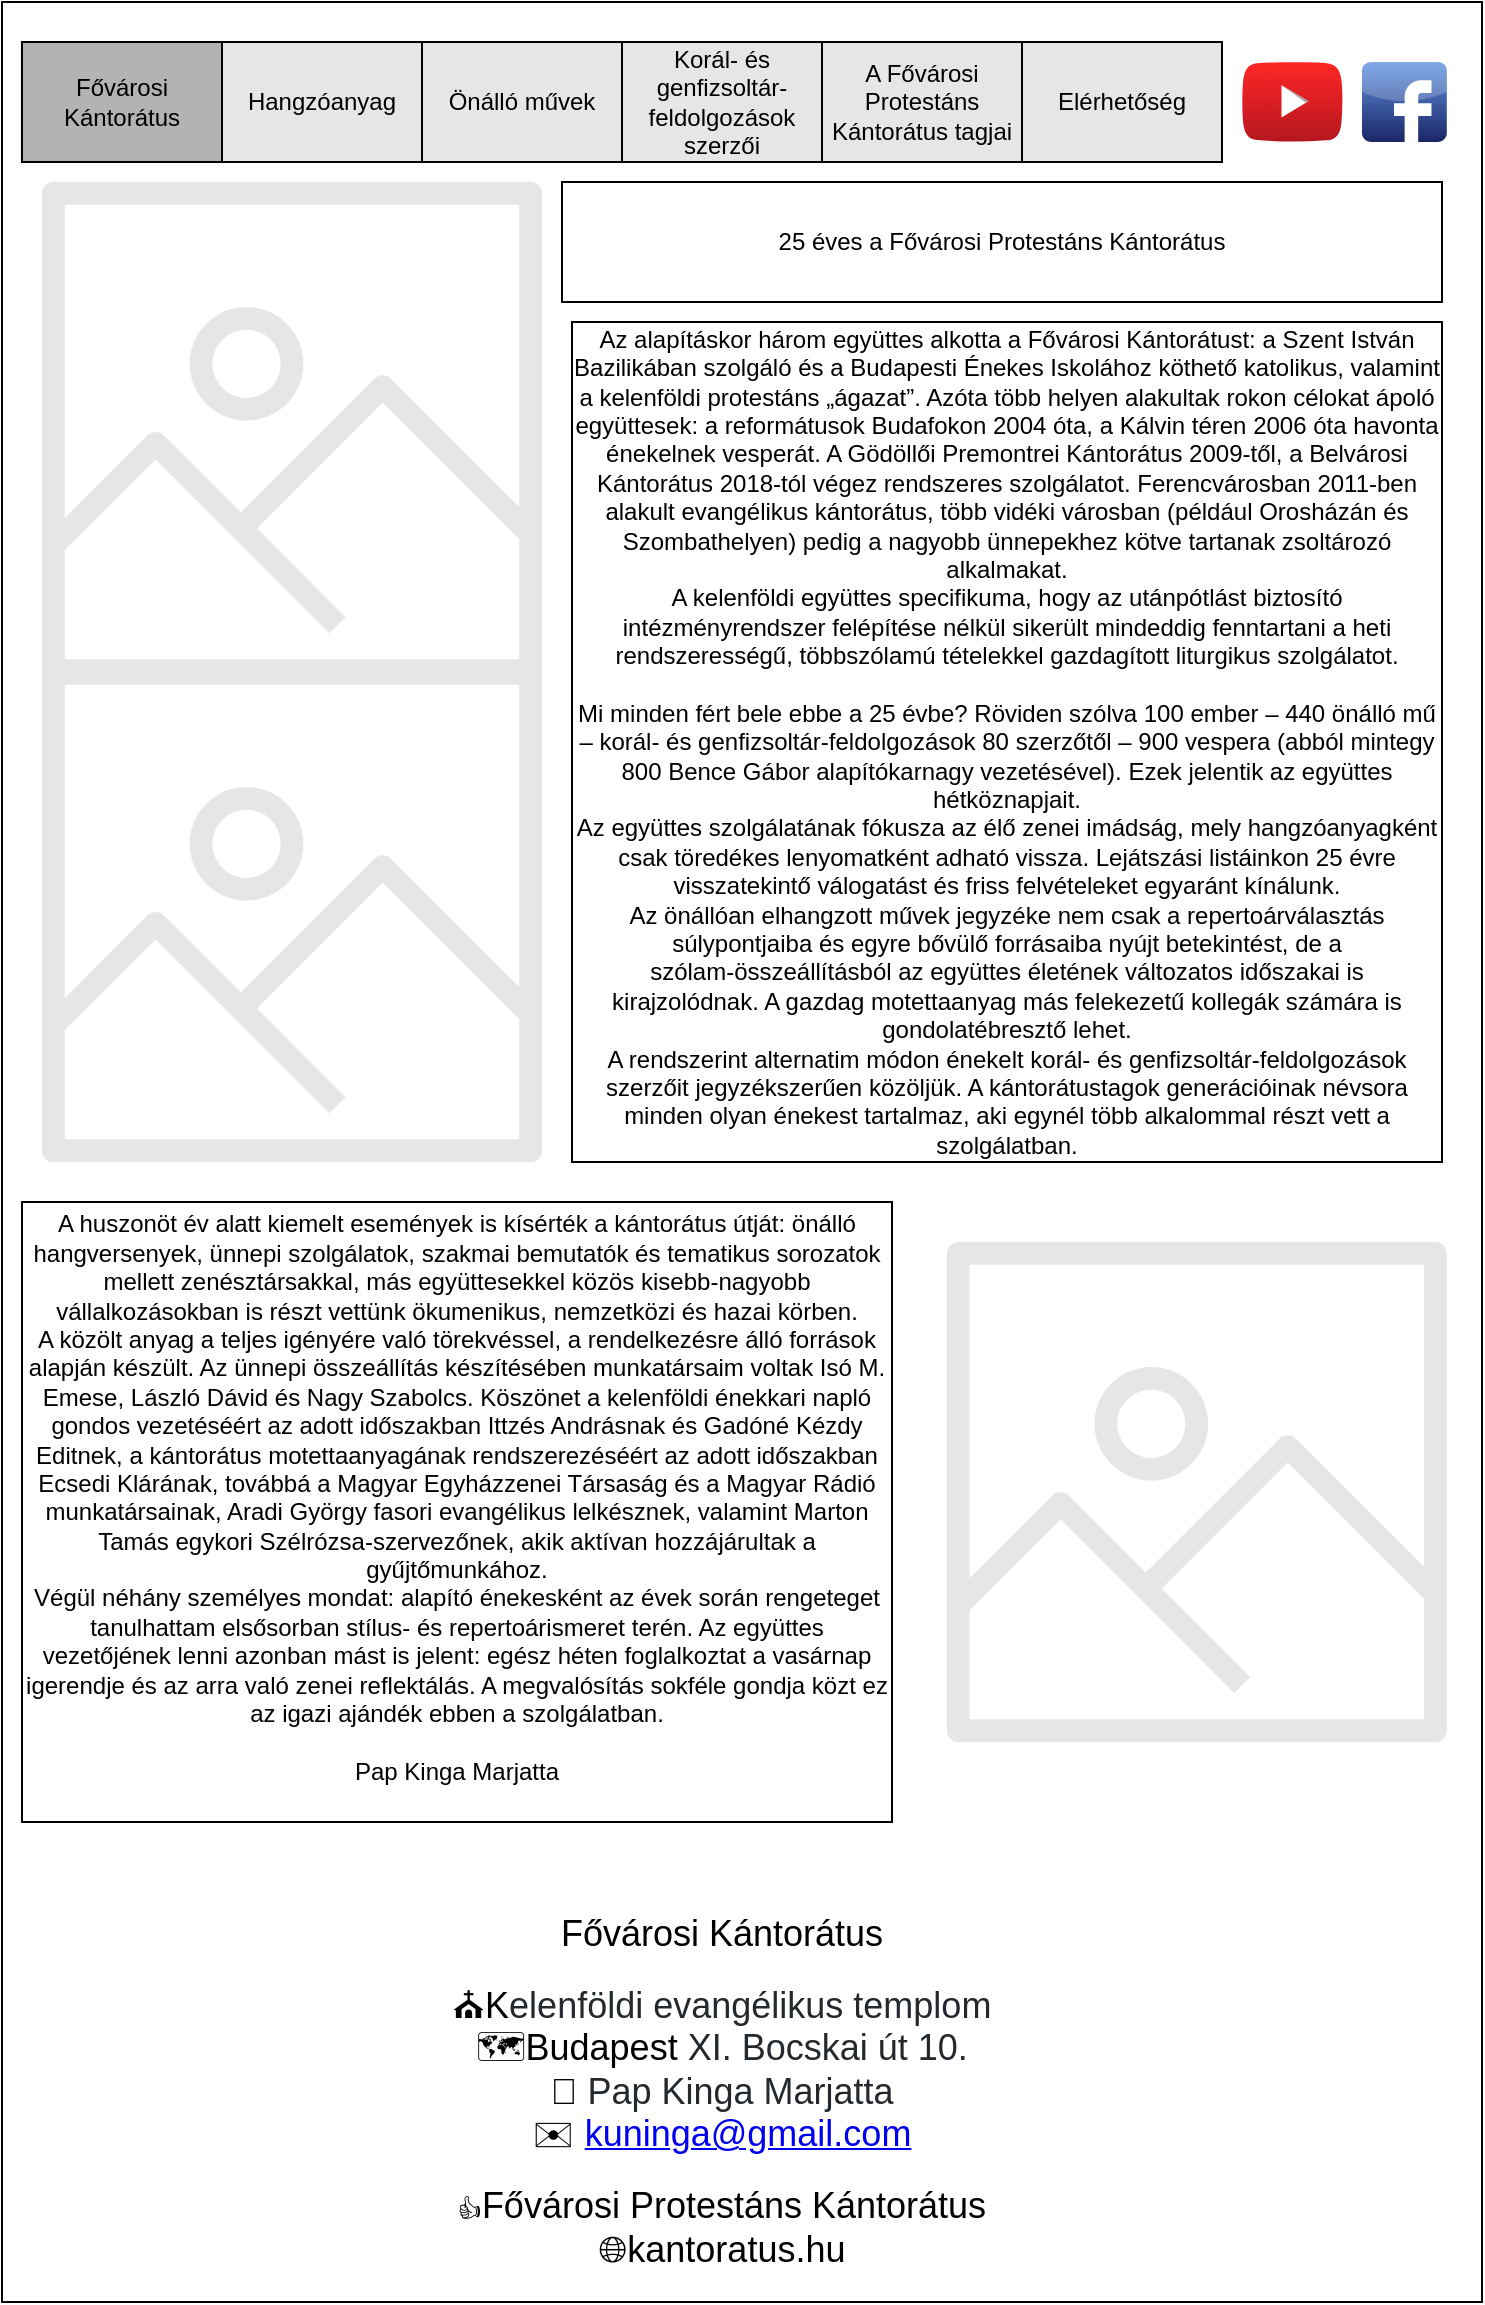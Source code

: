 <mxfile version="14.1.8" type="device"><diagram id="WiugcPCAGQU4B9p6u1jb" name="Page-1"><mxGraphModel dx="1385" dy="1762" grid="1" gridSize="10" guides="1" tooltips="1" connect="1" arrows="1" fold="1" page="1" pageScale="1" pageWidth="850" pageHeight="1100" math="0" shadow="0"><root><mxCell id="0"/><mxCell id="1" parent="0"/><mxCell id="Yt6MQ_FlRz6DIcPa3FjS-25" value="" style="rounded=0;whiteSpace=wrap;html=1;fillColor=#FFFFFF;" vertex="1" parent="1"><mxGeometry x="80" y="-20" width="740" height="1150" as="geometry"/></mxCell><mxCell id="Yt6MQ_FlRz6DIcPa3FjS-2" value="Fővárosi Kántorátus" style="rounded=0;whiteSpace=wrap;html=1;fillColor=#B3B3B3;" vertex="1" parent="1"><mxGeometry x="90" width="100" height="60" as="geometry"/></mxCell><mxCell id="Yt6MQ_FlRz6DIcPa3FjS-7" value="" style="dashed=0;outlineConnect=0;html=1;align=center;labelPosition=center;verticalLabelPosition=bottom;verticalAlign=top;shape=mxgraph.webicons.facebook;fillColor=#6294E4;gradientColor=#1A2665" vertex="1" parent="1"><mxGeometry x="760" y="10" width="42.4" height="40" as="geometry"/></mxCell><mxCell id="Yt6MQ_FlRz6DIcPa3FjS-8" value="" style="dashed=0;outlineConnect=0;html=1;align=center;labelPosition=center;verticalLabelPosition=bottom;verticalAlign=top;shape=mxgraph.weblogos.youtube_2;fillColor=#FF2626;gradientColor=#B5171F" vertex="1" parent="1"><mxGeometry x="700" y="10" width="50.4" height="40" as="geometry"/></mxCell><mxCell id="Yt6MQ_FlRz6DIcPa3FjS-9" value="A Fővárosi Protestáns Kántorátus tagjai" style="rounded=0;whiteSpace=wrap;html=1;fillColor=#E6E6E6;" vertex="1" parent="1"><mxGeometry x="490" width="100" height="60" as="geometry"/></mxCell><mxCell id="Yt6MQ_FlRz6DIcPa3FjS-10" value="Korál- és genfizsoltár-feldolgozások szerzői" style="rounded=0;whiteSpace=wrap;html=1;fillColor=#E6E6E6;" vertex="1" parent="1"><mxGeometry x="390" width="100" height="60" as="geometry"/></mxCell><mxCell id="Yt6MQ_FlRz6DIcPa3FjS-11" value="Önálló művek" style="rounded=0;whiteSpace=wrap;html=1;fillColor=#E6E6E6;" vertex="1" parent="1"><mxGeometry x="290" width="100" height="60" as="geometry"/></mxCell><mxCell id="Yt6MQ_FlRz6DIcPa3FjS-12" value="Hangzóanyag" style="rounded=0;whiteSpace=wrap;html=1;fillColor=#E6E6E6;" vertex="1" parent="1"><mxGeometry x="190" width="100" height="60" as="geometry"/></mxCell><mxCell id="Yt6MQ_FlRz6DIcPa3FjS-13" value="Elérhetőség" style="rounded=0;whiteSpace=wrap;html=1;fillColor=#E6E6E6;" vertex="1" parent="1"><mxGeometry x="590" width="100" height="60" as="geometry"/></mxCell><mxCell id="Yt6MQ_FlRz6DIcPa3FjS-16" value="" style="outlineConnect=0;fontColor=#232F3E;gradientColor=none;fillColor=#E6E6E6;strokeColor=none;dashed=0;verticalLabelPosition=bottom;verticalAlign=top;align=center;html=1;fontSize=12;fontStyle=0;aspect=fixed;pointerEvents=1;shape=mxgraph.aws4.container_registry_image;" vertex="1" parent="1"><mxGeometry x="100" y="70" width="250" height="250" as="geometry"/></mxCell><mxCell id="Yt6MQ_FlRz6DIcPa3FjS-18" value="&lt;div&gt;&lt;span&gt;Az alapításkor három együttes alkotta a Fővárosi Kántorátust: a Szent István Bazilikában szolgáló és a Budapesti Énekes Iskolához köthető katolikus, valamint a kelenföldi protestáns „ágazat”. Azóta több helyen alakultak rokon célokat ápoló együttesek: a reformátusok Budafokon 2004 óta, a Kálvin téren 2006 óta havonta énekelnek vesperát. A Gödöllői Premontrei Kántorátus 2009-től, a Belvárosi Kántorátus 2018-tól végez rendszeres szolgálatot. Ferencvárosban 2011-ben alakult evangélikus kántorátus, több vidéki városban (például Orosházán és Szombathelyen) pedig a nagyobb ünnepekhez kötve tartanak zsoltározó alkalmakat.&lt;/span&gt;&lt;br&gt;&lt;/div&gt;&lt;div&gt;A kelenföldi együttes specifikuma, hogy az utánpótlást biztosító intézményrendszer felépítése nélkül sikerült mindeddig fenntartani a heti rendszerességű, többszólamú tételekkel gazdagított liturgikus szolgálatot.&lt;/div&gt;&lt;div&gt;&lt;br&gt;&lt;/div&gt;&lt;div&gt;Mi minden fért bele ebbe a 25 évbe? Röviden szólva 100 ember – 440 önálló mű – korál- és genfizsoltár-feldolgozások 80 szerzőtől – 900 vespera (abból mintegy 800 Bence Gábor alapítókarnagy vezetésével). Ezek jelentik az együttes hétköznapjait.&lt;/div&gt;&lt;div&gt;Az együttes szolgálatának fókusza az élő zenei imádság, mely hangzóanyagként csak töredékes lenyomatként adható vissza. Lejátszási listáinkon 25 évre visszatekintő válogatást és friss felvételeket egyaránt kínálunk.&lt;/div&gt;&lt;div&gt;Az önállóan elhangzott művek jegyzéke nem csak a repertoárválasztás súlypontjaiba és egyre bővülő forrásaiba nyújt betekintést, de a szólam-összeállításból az együttes életének változatos időszakai is kirajzolódnak. A gazdag motettaanyag más felekezetű kollegák számára is gondolatébresztő lehet.&lt;/div&gt;&lt;div&gt;A rendszerint alternatim módon énekelt korál- és genfizsoltár-feldolgozások szerzőit jegyzékszerűen közöljük. A kántorátustagok generációinak névsora minden olyan énekest tartalmaz, aki egynél több alkalommal részt vett a szolgálatban.&lt;/div&gt;" style="rounded=0;whiteSpace=wrap;html=1;fillColor=#FFFFFF;" vertex="1" parent="1"><mxGeometry x="365" y="140" width="435" height="420" as="geometry"/></mxCell><mxCell id="Yt6MQ_FlRz6DIcPa3FjS-20" value="&lt;div&gt;A huszonöt év alatt kiemelt események is kísérték a kántorátus útját: önálló hangversenyek, ünnepi szolgálatok, szakmai bemutatók és tematikus sorozatok mellett zenésztársakkal, más együttesekkel közös kisebb-nagyobb vállalkozásokban is részt vettünk ökumenikus, nemzetközi és hazai körben.&lt;/div&gt;&lt;div&gt;A közölt anyag a teljes igényére való törekvéssel, a rendelkezésre álló források alapján készült. Az ünnepi összeállítás készítésében munkatársaim voltak Isó M. Emese, László Dávid és Nagy Szabolcs. Köszönet a kelenföldi énekkari napló gondos vezetéséért az adott időszakban Ittzés Andrásnak és Gadóné Kézdy Editnek, a kántorátus motettaanyagának rendszerezéséért az adott időszakban Ecsedi Klárának, továbbá a Magyar Egyházzenei Társaság és a Magyar Rádió munkatársainak, Aradi György fasori evangélikus lelkésznek, valamint Marton Tamás egykori Szélrózsa-szervezőnek, akik aktívan hozzájárultak a gyűjtőmunkához.&lt;/div&gt;&lt;div&gt;Végül néhány személyes mondat: alapító énekesként az évek során rengeteget tanulhattam elsősorban stílus- és repertoárismeret terén. Az együttes vezetőjének lenni azonban mást is jelent: egész héten foglalkoztat a vasárnap igerendje és az arra való zenei reflektálás. A megvalósítás sokféle gondja közt ez az igazi ajándék ebben a szolgálatban.&lt;/div&gt;&lt;div&gt;&lt;span&gt;&lt;br&gt;&lt;/span&gt;&lt;/div&gt;&lt;div&gt;&lt;span&gt;Pap Kinga Marjatta&lt;/span&gt;&lt;/div&gt;&lt;div&gt; &lt;br&gt;&lt;/div&gt;" style="rounded=0;whiteSpace=wrap;html=1;fillColor=#FFFFFF;" vertex="1" parent="1"><mxGeometry x="90" y="580" width="435" height="310" as="geometry"/></mxCell><mxCell id="Yt6MQ_FlRz6DIcPa3FjS-21" value="&lt;span&gt;25 éves a Fővárosi Protestáns Kántorátus&lt;/span&gt;" style="rounded=0;whiteSpace=wrap;html=1;fillColor=#FFFFFF;" vertex="1" parent="1"><mxGeometry x="360" y="70" width="440" height="60" as="geometry"/></mxCell><mxCell id="Yt6MQ_FlRz6DIcPa3FjS-22" value="" style="outlineConnect=0;fontColor=#232F3E;gradientColor=none;fillColor=#E6E6E6;strokeColor=none;dashed=0;verticalLabelPosition=bottom;verticalAlign=top;align=center;html=1;fontSize=12;fontStyle=0;aspect=fixed;pointerEvents=1;shape=mxgraph.aws4.container_registry_image;" vertex="1" parent="1"><mxGeometry x="552.4" y="600" width="250" height="250" as="geometry"/></mxCell><mxCell id="Yt6MQ_FlRz6DIcPa3FjS-23" value="" style="outlineConnect=0;fontColor=#232F3E;gradientColor=none;fillColor=#E6E6E6;strokeColor=none;dashed=0;verticalLabelPosition=bottom;verticalAlign=top;align=center;html=1;fontSize=12;fontStyle=0;aspect=fixed;pointerEvents=1;shape=mxgraph.aws4.container_registry_image;" vertex="1" parent="1"><mxGeometry x="100" y="310" width="250" height="250" as="geometry"/></mxCell><mxCell id="Yt6MQ_FlRz6DIcPa3FjS-31" value="&lt;font&gt;&lt;span style=&quot;font-size: 18px&quot;&gt;Fővárosi Kántorátus&lt;/span&gt;&lt;br&gt;&lt;br&gt;&lt;font&gt;&lt;span style=&quot;font-size: 18px&quot;&gt;⛪K&lt;/span&gt;&lt;span style=&quot;font-size: 18px ; color: rgb(36 , 41 , 46) ; background-color: rgb(255 , 255 , 255)&quot;&gt;elenföldi evangélikus templom&lt;br&gt;&lt;/span&gt;&lt;span style=&quot;font-size: 18px&quot;&gt;🗺️Budapest&amp;nbsp;&lt;/span&gt;&lt;span style=&quot;font-size: 18px ; color: rgb(36 , 41 , 46) ; background-color: rgb(255 , 255 , 255)&quot;&gt;XI. Bocskai út 10.&lt;br&gt;&lt;/span&gt;&lt;span style=&quot;font-size: 18px&quot;&gt;🙍&amp;nbsp;&lt;/span&gt;&lt;span style=&quot;font-size: 18px ; color: rgb(36 , 41 , 46) ; background-color: rgb(255 , 255 , 255)&quot;&gt;Pap Kinga Marjatta&lt;/span&gt;&lt;br&gt;&lt;span style=&quot;font-size: 18px&quot;&gt;✉️&amp;nbsp;&lt;/span&gt;&lt;a href=&quot;mailto:kuninga@gmail.com&quot; style=&quot;font-size: 18px ; box-sizing: border-box ; background-color: rgb(255 , 255 , 255)&quot;&gt;kuninga@gmail.com&lt;/a&gt;&lt;br&gt;&lt;br&gt;👍&lt;font style=&quot;font-size: 18px&quot;&gt;Fővárosi Protestáns Kántorátus&lt;/font&gt;&lt;br&gt;&lt;span style=&quot;font-size: 18px&quot;&gt;🌐kantoratus.hu&lt;/span&gt;&lt;/font&gt;&lt;/font&gt;" style="text;html=1;strokeColor=none;fillColor=none;align=center;verticalAlign=middle;whiteSpace=wrap;rounded=0;" vertex="1" parent="1"><mxGeometry x="275" y="930" width="330" height="190" as="geometry"/></mxCell></root></mxGraphModel></diagram></mxfile>
